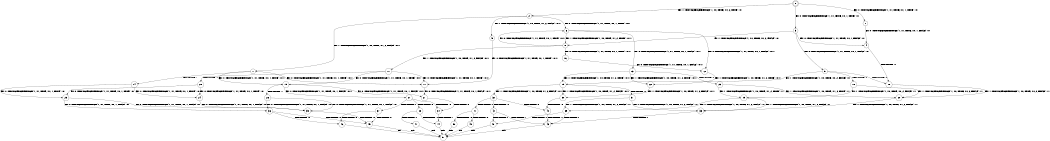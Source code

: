 digraph BCG {
size = "7, 10.5";
center = TRUE;
node [shape = circle];
0 [peripheries = 2];
0 -> 1 [label = "EX !0 !ATOMIC_EXCH_BRANCH (1, +1, TRUE, +0, 1, TRUE) !:0:"];
0 -> 2 [label = "EX !1 !ATOMIC_EXCH_BRANCH (1, +0, TRUE, +0, 2, TRUE) !:0:"];
0 -> 3 [label = "EX !0 !ATOMIC_EXCH_BRANCH (1, +1, TRUE, +0, 1, TRUE) !:0:"];
1 -> 4 [label = "EX !0 !ATOMIC_EXCH_BRANCH (1, +1, TRUE, +0, 1, FALSE) !:0:"];
2 -> 5 [label = "EX !1 !ATOMIC_EXCH_BRANCH (1, +0, TRUE, +1, 2, FALSE) !:0:1:"];
2 -> 6 [label = "EX !0 !ATOMIC_EXCH_BRANCH (1, +1, TRUE, +0, 1, TRUE) !:0:1:"];
2 -> 7 [label = "EX !1 !ATOMIC_EXCH_BRANCH (1, +0, TRUE, +1, 2, FALSE) !:0:1:"];
3 -> 4 [label = "EX !0 !ATOMIC_EXCH_BRANCH (1, +1, TRUE, +0, 1, FALSE) !:0:"];
3 -> 8 [label = "EX !1 !ATOMIC_EXCH_BRANCH (1, +0, TRUE, +0, 2, FALSE) !:0:"];
3 -> 9 [label = "EX !0 !ATOMIC_EXCH_BRANCH (1, +1, TRUE, +0, 1, FALSE) !:0:"];
4 -> 10 [label = "TERMINATE !0"];
5 -> 11 [label = "EX !0 !ATOMIC_EXCH_BRANCH (1, +1, TRUE, +0, 1, TRUE) !:0:1:"];
6 -> 12 [label = "EX !0 !ATOMIC_EXCH_BRANCH (1, +1, TRUE, +0, 1, FALSE) !:0:1:"];
6 -> 8 [label = "EX !1 !ATOMIC_EXCH_BRANCH (1, +0, TRUE, +1, 2, TRUE) !:0:1:"];
6 -> 13 [label = "EX !0 !ATOMIC_EXCH_BRANCH (1, +1, TRUE, +0, 1, FALSE) !:0:1:"];
7 -> 11 [label = "EX !0 !ATOMIC_EXCH_BRANCH (1, +1, TRUE, +0, 1, TRUE) !:0:1:"];
7 -> 14 [label = "TERMINATE !1"];
7 -> 15 [label = "EX !0 !ATOMIC_EXCH_BRANCH (1, +1, TRUE, +0, 1, TRUE) !:0:1:"];
8 -> 16 [label = "EX !0 !ATOMIC_EXCH_BRANCH (1, +1, TRUE, +0, 1, TRUE) !:0:1:"];
8 -> 17 [label = "EX !1 !ATOMIC_EXCH_BRANCH (1, +0, TRUE, +1, 2, FALSE) !:0:1:"];
8 -> 6 [label = "EX !0 !ATOMIC_EXCH_BRANCH (1, +1, TRUE, +0, 1, TRUE) !:0:1:"];
9 -> 10 [label = "TERMINATE !0"];
9 -> 18 [label = "TERMINATE !0"];
9 -> 19 [label = "EX !1 !ATOMIC_EXCH_BRANCH (1, +0, TRUE, +0, 2, FALSE) !:0:"];
10 -> 20 [label = "EX !1 !ATOMIC_EXCH_BRANCH (1, +0, TRUE, +0, 2, FALSE) !:1:"];
11 -> 21 [label = "EX !0 !ATOMIC_EXCH_BRANCH (1, +1, TRUE, +0, 1, FALSE) !:0:1:"];
12 -> 22 [label = "EX !1 !ATOMIC_EXCH_BRANCH (1, +0, TRUE, +1, 2, TRUE) !:0:1:"];
13 -> 22 [label = "EX !1 !ATOMIC_EXCH_BRANCH (1, +0, TRUE, +1, 2, TRUE) !:0:1:"];
13 -> 23 [label = "TERMINATE !0"];
13 -> 19 [label = "EX !1 !ATOMIC_EXCH_BRANCH (1, +0, TRUE, +1, 2, TRUE) !:0:1:"];
14 -> 24 [label = "EX !0 !ATOMIC_EXCH_BRANCH (1, +1, TRUE, +0, 1, TRUE) !:0:"];
14 -> 25 [label = "EX !0 !ATOMIC_EXCH_BRANCH (1, +1, TRUE, +0, 1, TRUE) !:0:"];
15 -> 21 [label = "EX !0 !ATOMIC_EXCH_BRANCH (1, +1, TRUE, +0, 1, FALSE) !:0:1:"];
15 -> 26 [label = "TERMINATE !1"];
15 -> 27 [label = "EX !0 !ATOMIC_EXCH_BRANCH (1, +1, TRUE, +0, 1, FALSE) !:0:1:"];
16 -> 12 [label = "EX !0 !ATOMIC_EXCH_BRANCH (1, +1, TRUE, +0, 1, FALSE) !:0:1:"];
17 -> 11 [label = "EX !0 !ATOMIC_EXCH_BRANCH (1, +1, TRUE, +0, 1, TRUE) !:0:1:"];
17 -> 28 [label = "TERMINATE !1"];
17 -> 15 [label = "EX !0 !ATOMIC_EXCH_BRANCH (1, +1, TRUE, +0, 1, TRUE) !:0:1:"];
18 -> 20 [label = "EX !1 !ATOMIC_EXCH_BRANCH (1, +0, TRUE, +0, 2, FALSE) !:1:"];
18 -> 29 [label = "EX !1 !ATOMIC_EXCH_BRANCH (1, +0, TRUE, +0, 2, FALSE) !:1:"];
19 -> 30 [label = "EX !1 !ATOMIC_EXCH_BRANCH (1, +0, TRUE, +1, 2, FALSE) !:0:1:"];
19 -> 31 [label = "TERMINATE !0"];
19 -> 32 [label = "EX !1 !ATOMIC_EXCH_BRANCH (1, +0, TRUE, +1, 2, FALSE) !:0:1:"];
20 -> 33 [label = "EX !1 !ATOMIC_EXCH_BRANCH (1, +0, TRUE, +1, 2, FALSE) !:1:"];
21 -> 34 [label = "TERMINATE !0"];
22 -> 30 [label = "EX !1 !ATOMIC_EXCH_BRANCH (1, +0, TRUE, +1, 2, FALSE) !:0:1:"];
23 -> 20 [label = "EX !1 !ATOMIC_EXCH_BRANCH (1, +0, TRUE, +1, 2, TRUE) !:1:"];
23 -> 29 [label = "EX !1 !ATOMIC_EXCH_BRANCH (1, +0, TRUE, +1, 2, TRUE) !:1:"];
24 -> 35 [label = "EX !0 !ATOMIC_EXCH_BRANCH (1, +1, TRUE, +0, 1, FALSE) !:0:"];
25 -> 35 [label = "EX !0 !ATOMIC_EXCH_BRANCH (1, +1, TRUE, +0, 1, FALSE) !:0:"];
25 -> 36 [label = "EX !0 !ATOMIC_EXCH_BRANCH (1, +1, TRUE, +0, 1, FALSE) !:0:"];
26 -> 35 [label = "EX !0 !ATOMIC_EXCH_BRANCH (1, +1, TRUE, +0, 1, FALSE) !:0:"];
26 -> 36 [label = "EX !0 !ATOMIC_EXCH_BRANCH (1, +1, TRUE, +0, 1, FALSE) !:0:"];
27 -> 34 [label = "TERMINATE !0"];
27 -> 37 [label = "TERMINATE !1"];
27 -> 38 [label = "TERMINATE !0"];
28 -> 24 [label = "EX !0 !ATOMIC_EXCH_BRANCH (1, +1, TRUE, +0, 1, TRUE) !:0:"];
28 -> 25 [label = "EX !0 !ATOMIC_EXCH_BRANCH (1, +1, TRUE, +0, 1, TRUE) !:0:"];
29 -> 33 [label = "EX !1 !ATOMIC_EXCH_BRANCH (1, +0, TRUE, +1, 2, FALSE) !:1:"];
29 -> 39 [label = "EX !1 !ATOMIC_EXCH_BRANCH (1, +0, TRUE, +1, 2, FALSE) !:1:"];
30 -> 40 [label = "TERMINATE !0"];
31 -> 33 [label = "EX !1 !ATOMIC_EXCH_BRANCH (1, +0, TRUE, +1, 2, FALSE) !:1:"];
31 -> 39 [label = "EX !1 !ATOMIC_EXCH_BRANCH (1, +0, TRUE, +1, 2, FALSE) !:1:"];
32 -> 40 [label = "TERMINATE !0"];
32 -> 41 [label = "TERMINATE !1"];
32 -> 42 [label = "TERMINATE !0"];
33 -> 43 [label = "TERMINATE !1"];
34 -> 44 [label = "TERMINATE !1"];
35 -> 45 [label = "TERMINATE !0"];
36 -> 45 [label = "TERMINATE !0"];
36 -> 46 [label = "TERMINATE !0"];
37 -> 45 [label = "TERMINATE !0"];
37 -> 46 [label = "TERMINATE !0"];
38 -> 44 [label = "TERMINATE !1"];
38 -> 47 [label = "TERMINATE !1"];
39 -> 43 [label = "TERMINATE !1"];
39 -> 48 [label = "TERMINATE !1"];
40 -> 43 [label = "TERMINATE !1"];
41 -> 49 [label = "TERMINATE !0"];
41 -> 50 [label = "TERMINATE !0"];
42 -> 43 [label = "TERMINATE !1"];
42 -> 48 [label = "TERMINATE !1"];
43 -> 51 [label = "exit"];
44 -> 51 [label = "exit"];
45 -> 51 [label = "exit"];
46 -> 51 [label = "exit"];
47 -> 51 [label = "exit"];
48 -> 51 [label = "exit"];
49 -> 51 [label = "exit"];
50 -> 51 [label = "exit"];
}
